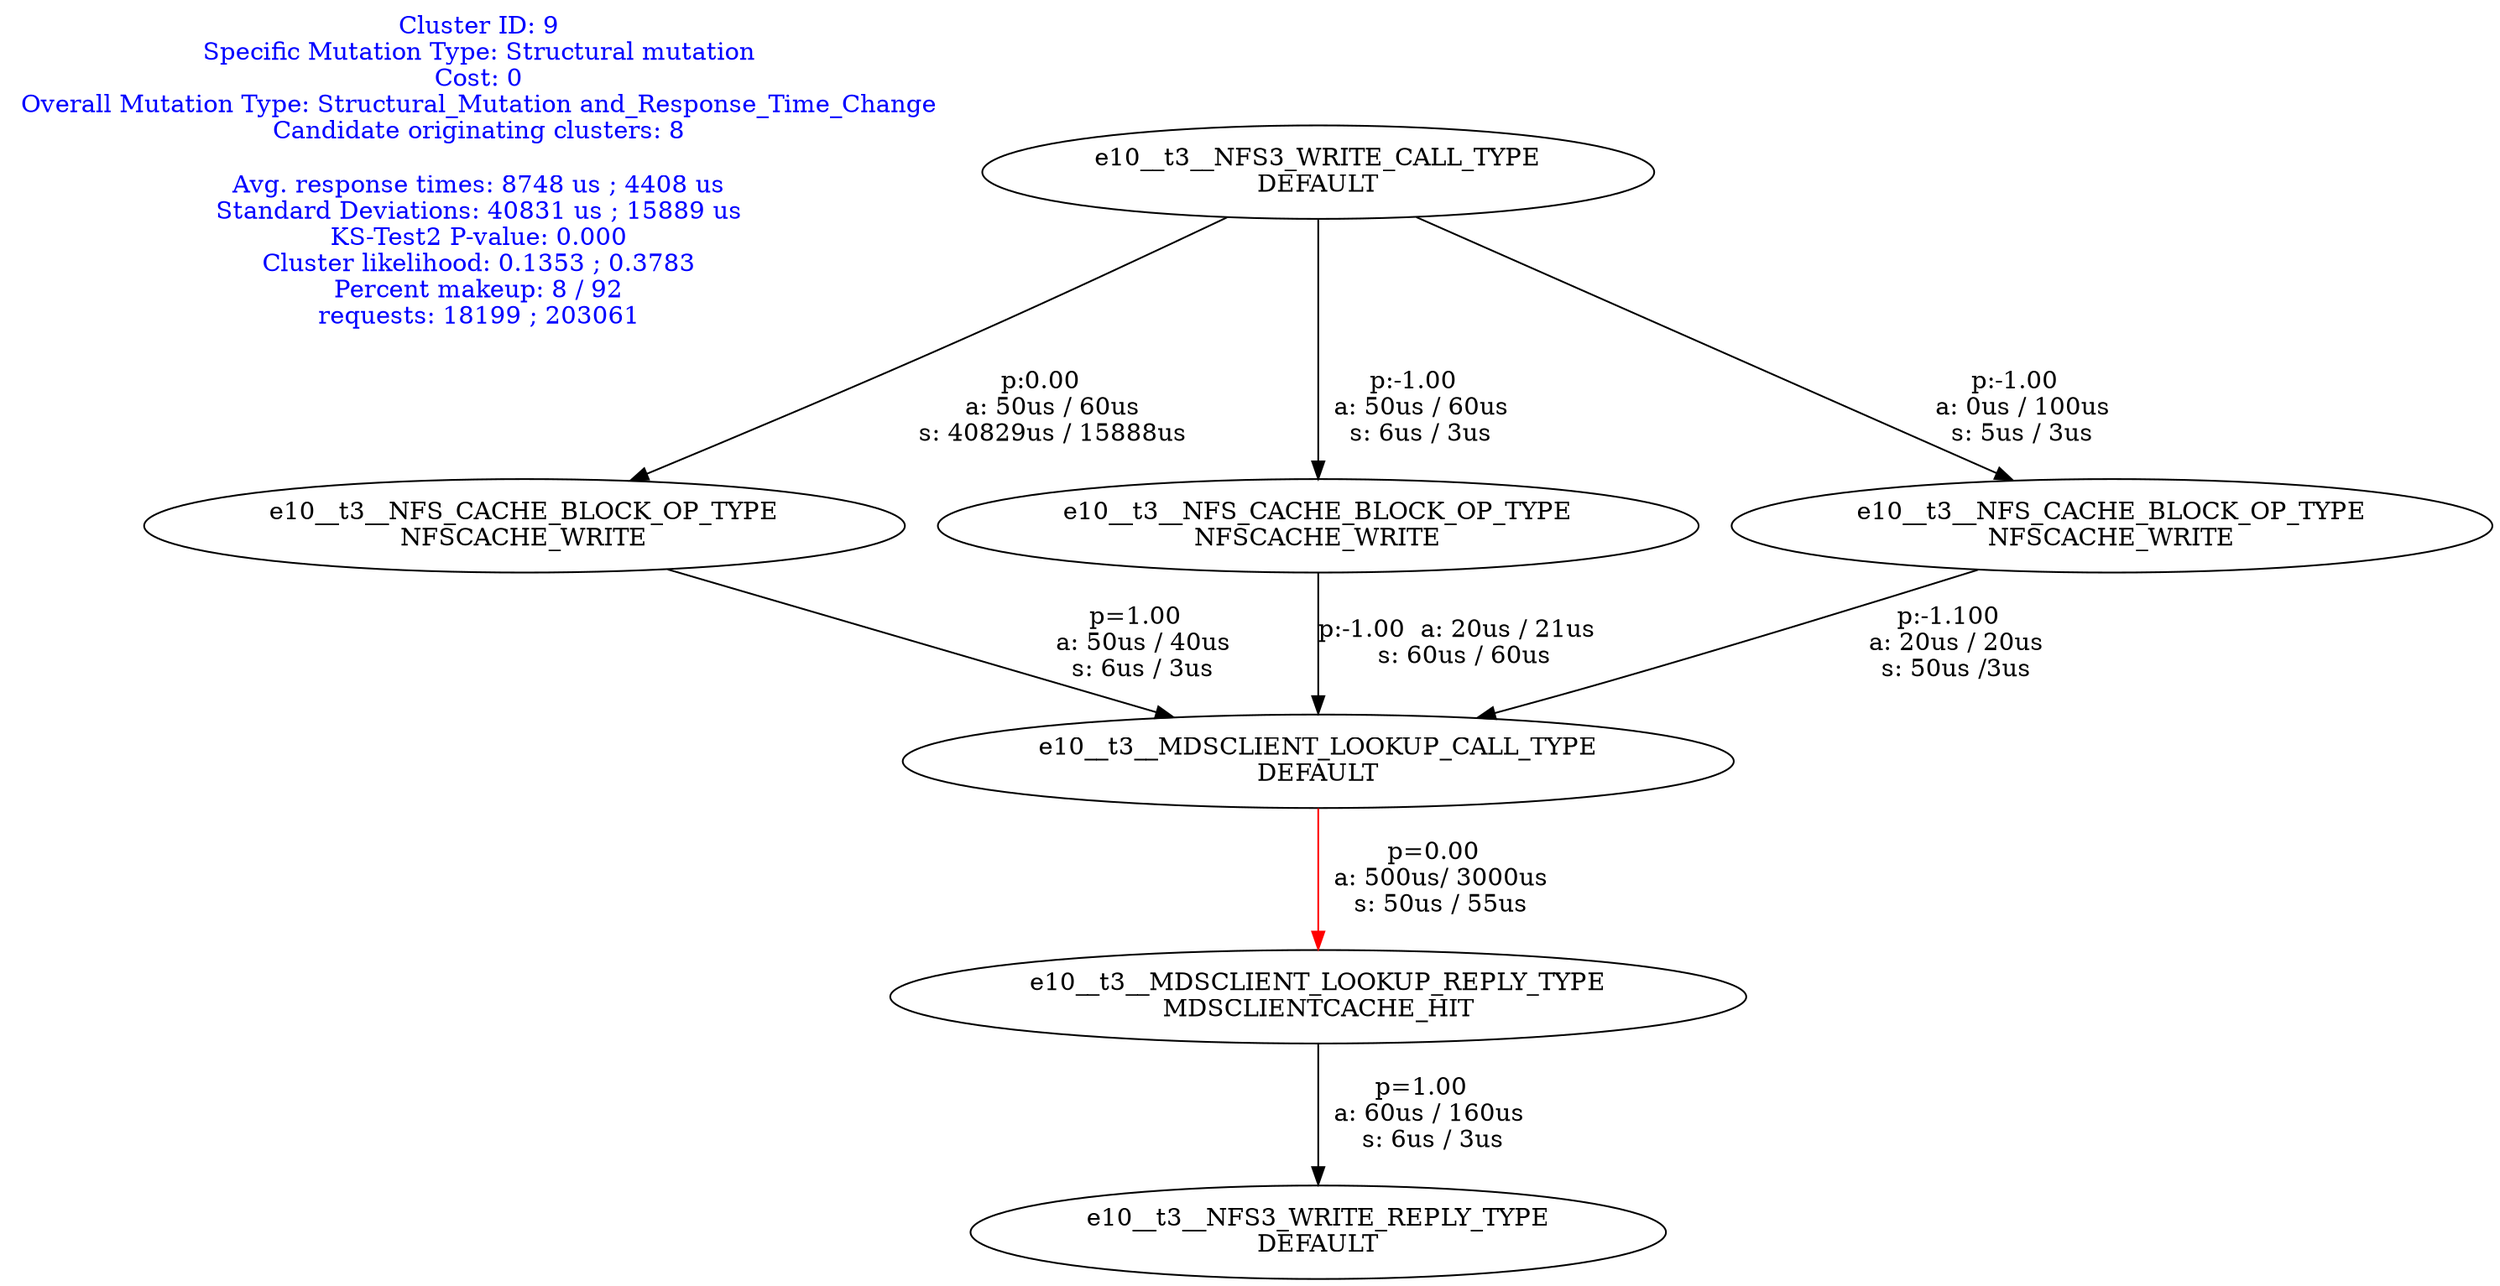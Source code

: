 # 3  R: 53.790597 usecs RT: 23060482.829943 usecs
Digraph G {
1 [fontcolor="blue" shape="plaintext" label="Cluster ID: 9\nSpecific Mutation Type: Structural mutation\nCost: 0\nOverall Mutation Type: Structural_Mutation and_Response_Time_Change\nCandidate originating clusters: 8\n\nAvg. response times: 8748 us ; 4408 us\nStandard Deviations: 40831 us ; 15889 us\nKS-Test2 P-value: 0.000\nCluster likelihood: 0.1353 ; 0.3783\nPercent makeup: 8 / 92\nrequests: 18199 ; 203061"]
6349324424636160.6349324424637232 [label="e10__t3__NFS3_WRITE_CALL_TYPE\nDEFAULT"]
6349324424636160.6349324424666205 [label="e10__t3__NFS_CACHE_BLOCK_OP_TYPE\nNFSCACHE_WRITE"]
6349324424636160.6349324424798550 [label="e10__t3__NFS3_WRITE_REPLY_TYPE\nDEFAULT"]

1.1 [label="e10__t3__NFS_CACHE_BLOCK_OP_TYPE\nNFSCACHE_WRITE"]
1.2 [label="e10__t3__MDSCLIENT_LOOKUP_CALL_TYPE\nDEFAULT"]
1.3 [label="e10__t3__MDSCLIENT_LOOKUP_REPLY_TYPE\nMDSCLIENTCACHE_HIT"]
1.4 [label="e10__t3__NFS_CACHE_BLOCK_OP_TYPE\nNFSCACHE_WRITE"]

6349324424636160.6349324424637232 -> 6349324424636160.6349324424666205 [color="black" label="p:0.00\n   a: 50us / 60us\n   s: 40829us / 15888us"]

6349324424636160.6349324424637232 -> 1.1 [color="black" label="p:-1.00\n  a: 50us / 60us\n  s: 6us / 3us"]
1.1 -> 1.2 [color="black" label="p:-1.00  a: 20us / 21us\n  s: 60us / 60us"]
6349324424636160.6349324424666205 -> 1.2 [color="black" label="p=1.00\n  a: 50us / 40us\n  s: 6us / 3us"]
1.2 -> 1.3 [color="red" label="p=0.00\n  a: 500us/ 3000us\n  s: 50us / 55us"]
1.3 -> 6349324424636160.6349324424798550 [color="black" label="p=1.00\n  a: 60us / 160us\n   s: 6us / 3us"]

6349324424636160.6349324424637232 -> 1.4 [color="black" label="p:-1.00\n  a: 0us / 100us\n  s: 5us / 3us"]
1.4 -> 1.2 [color="black"  label="p:-1.100\n  a: 20us / 20us\n  s: 50us /3us"]

}
